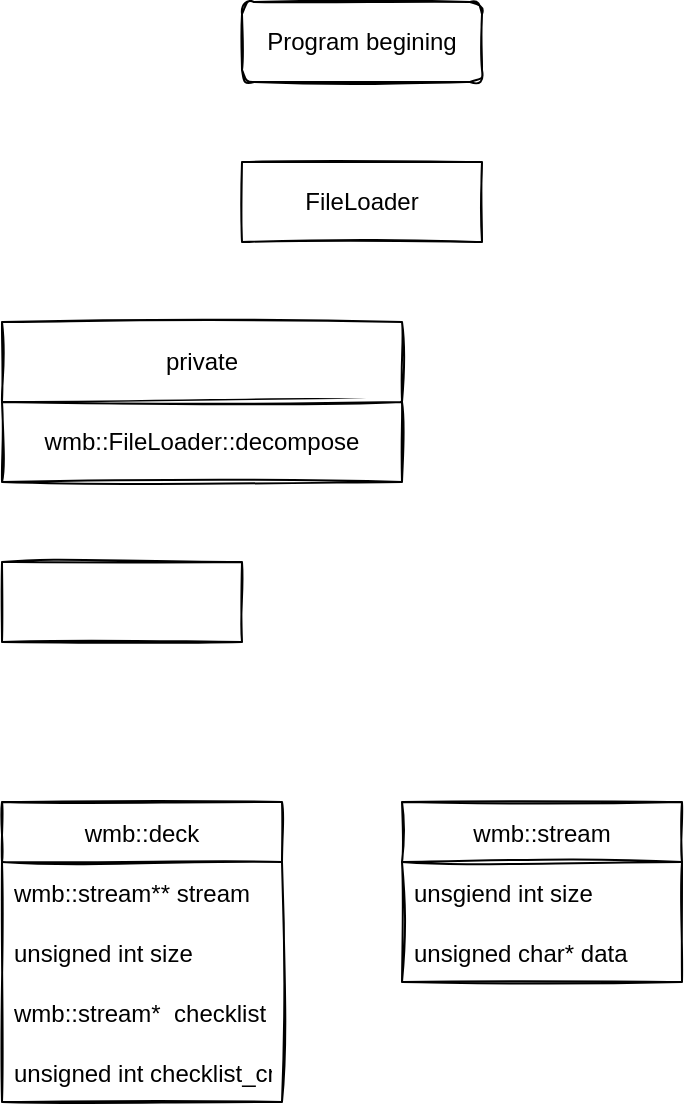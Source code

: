 <mxfile version="16.1.0" type="github">
  <diagram id="C5RBs43oDa-KdzZeNtuy" name="Page-1">
    <mxGraphModel dx="2032" dy="832" grid="1" gridSize="10" guides="1" tooltips="1" connect="1" arrows="1" fold="1" page="1" pageScale="1" pageWidth="827" pageHeight="1169" math="0" shadow="0">
      <root>
        <mxCell id="WIyWlLk6GJQsqaUBKTNV-0" />
        <mxCell id="WIyWlLk6GJQsqaUBKTNV-1" parent="WIyWlLk6GJQsqaUBKTNV-0" />
        <mxCell id="WIyWlLk6GJQsqaUBKTNV-3" value="Program begining" style="rounded=1;whiteSpace=wrap;html=1;fontSize=12;glass=0;strokeWidth=1;shadow=0;swimlaneLine=1;sketch=1;" parent="WIyWlLk6GJQsqaUBKTNV-1" vertex="1">
          <mxGeometry x="360" y="40" width="120" height="40" as="geometry" />
        </mxCell>
        <mxCell id="Iv1pvJHtmdgMXJmFteHt-0" value="FileLoader" style="rounded=0;whiteSpace=wrap;html=1;sketch=1;swimlaneLine=1;" vertex="1" parent="WIyWlLk6GJQsqaUBKTNV-1">
          <mxGeometry x="360" y="120" width="120" height="40" as="geometry" />
        </mxCell>
        <mxCell id="Iv1pvJHtmdgMXJmFteHt-6" value="private" style="rounded=0;whiteSpace=wrap;html=1;glass=0;sketch=1;swimlaneLine=1;" vertex="1" parent="WIyWlLk6GJQsqaUBKTNV-1">
          <mxGeometry x="240" y="200" width="200" height="40" as="geometry" />
        </mxCell>
        <mxCell id="Iv1pvJHtmdgMXJmFteHt-7" value="wmb::FileLoader::decompose" style="rounded=0;whiteSpace=wrap;html=1;glass=0;sketch=1;swimlaneLine=1;" vertex="1" parent="WIyWlLk6GJQsqaUBKTNV-1">
          <mxGeometry x="240" y="240" width="200" height="40" as="geometry" />
        </mxCell>
        <mxCell id="Iv1pvJHtmdgMXJmFteHt-8" value="" style="rounded=0;whiteSpace=wrap;html=1;glass=0;sketch=1;swimlaneLine=1;" vertex="1" parent="WIyWlLk6GJQsqaUBKTNV-1">
          <mxGeometry x="240" y="320" width="120" height="40" as="geometry" />
        </mxCell>
        <mxCell id="Iv1pvJHtmdgMXJmFteHt-14" value="wmb::deck" style="swimlane;fontStyle=0;childLayout=stackLayout;horizontal=1;startSize=30;horizontalStack=0;resizeParent=1;resizeParentMax=0;resizeLast=0;collapsible=1;marginBottom=0;rounded=0;glass=0;sketch=1;swimlaneLine=1;" vertex="1" parent="WIyWlLk6GJQsqaUBKTNV-1">
          <mxGeometry x="240" y="440" width="140" height="150" as="geometry">
            <mxRectangle x="220" y="620" width="90" height="30" as="alternateBounds" />
          </mxGeometry>
        </mxCell>
        <mxCell id="Iv1pvJHtmdgMXJmFteHt-15" value="wmb::stream** stream" style="text;strokeColor=none;fillColor=none;align=left;verticalAlign=middle;spacingLeft=4;spacingRight=4;overflow=hidden;points=[[0,0.5],[1,0.5]];portConstraint=eastwest;rotatable=0;rounded=0;glass=0;sketch=1;swimlaneLine=1;" vertex="1" parent="Iv1pvJHtmdgMXJmFteHt-14">
          <mxGeometry y="30" width="140" height="30" as="geometry" />
        </mxCell>
        <mxCell id="Iv1pvJHtmdgMXJmFteHt-16" value="unsigned int size" style="text;strokeColor=none;fillColor=none;align=left;verticalAlign=middle;spacingLeft=4;spacingRight=4;overflow=hidden;points=[[0,0.5],[1,0.5]];portConstraint=eastwest;rotatable=0;rounded=0;glass=0;sketch=1;swimlaneLine=1;" vertex="1" parent="Iv1pvJHtmdgMXJmFteHt-14">
          <mxGeometry y="60" width="140" height="30" as="geometry" />
        </mxCell>
        <mxCell id="Iv1pvJHtmdgMXJmFteHt-19" value="wmb::stream*  checklist" style="text;strokeColor=none;fillColor=none;align=left;verticalAlign=middle;spacingLeft=4;spacingRight=4;overflow=hidden;points=[[0,0.5],[1,0.5]];portConstraint=eastwest;rotatable=0;rounded=0;glass=0;sketch=1;swimlaneLine=1;" vertex="1" parent="Iv1pvJHtmdgMXJmFteHt-14">
          <mxGeometry y="90" width="140" height="30" as="geometry" />
        </mxCell>
        <mxCell id="Iv1pvJHtmdgMXJmFteHt-17" value="unsigned int checklist_cnt" style="text;strokeColor=none;fillColor=none;align=left;verticalAlign=middle;spacingLeft=4;spacingRight=4;overflow=hidden;points=[[0,0.5],[1,0.5]];portConstraint=eastwest;rotatable=0;rounded=0;glass=0;sketch=1;swimlaneLine=1;" vertex="1" parent="Iv1pvJHtmdgMXJmFteHt-14">
          <mxGeometry y="120" width="140" height="30" as="geometry" />
        </mxCell>
        <mxCell id="Iv1pvJHtmdgMXJmFteHt-21" value="wmb::stream" style="swimlane;fontStyle=0;childLayout=stackLayout;horizontal=1;startSize=30;horizontalStack=0;resizeParent=1;resizeParentMax=0;resizeLast=0;collapsible=1;marginBottom=0;rounded=0;glass=0;sketch=1;swimlaneLine=1;" vertex="1" parent="WIyWlLk6GJQsqaUBKTNV-1">
          <mxGeometry x="440" y="440" width="140" height="90" as="geometry">
            <mxRectangle x="220" y="620" width="90" height="30" as="alternateBounds" />
          </mxGeometry>
        </mxCell>
        <mxCell id="Iv1pvJHtmdgMXJmFteHt-22" value="unsgiend int size" style="text;strokeColor=none;fillColor=none;align=left;verticalAlign=middle;spacingLeft=4;spacingRight=4;overflow=hidden;points=[[0,0.5],[1,0.5]];portConstraint=eastwest;rotatable=0;rounded=0;glass=0;sketch=1;swimlaneLine=1;" vertex="1" parent="Iv1pvJHtmdgMXJmFteHt-21">
          <mxGeometry y="30" width="140" height="30" as="geometry" />
        </mxCell>
        <mxCell id="Iv1pvJHtmdgMXJmFteHt-23" value="unsigned char* data" style="text;strokeColor=none;fillColor=none;align=left;verticalAlign=middle;spacingLeft=4;spacingRight=4;overflow=hidden;points=[[0,0.5],[1,0.5]];portConstraint=eastwest;rotatable=0;rounded=0;glass=0;sketch=1;swimlaneLine=1;" vertex="1" parent="Iv1pvJHtmdgMXJmFteHt-21">
          <mxGeometry y="60" width="140" height="30" as="geometry" />
        </mxCell>
      </root>
    </mxGraphModel>
  </diagram>
</mxfile>
